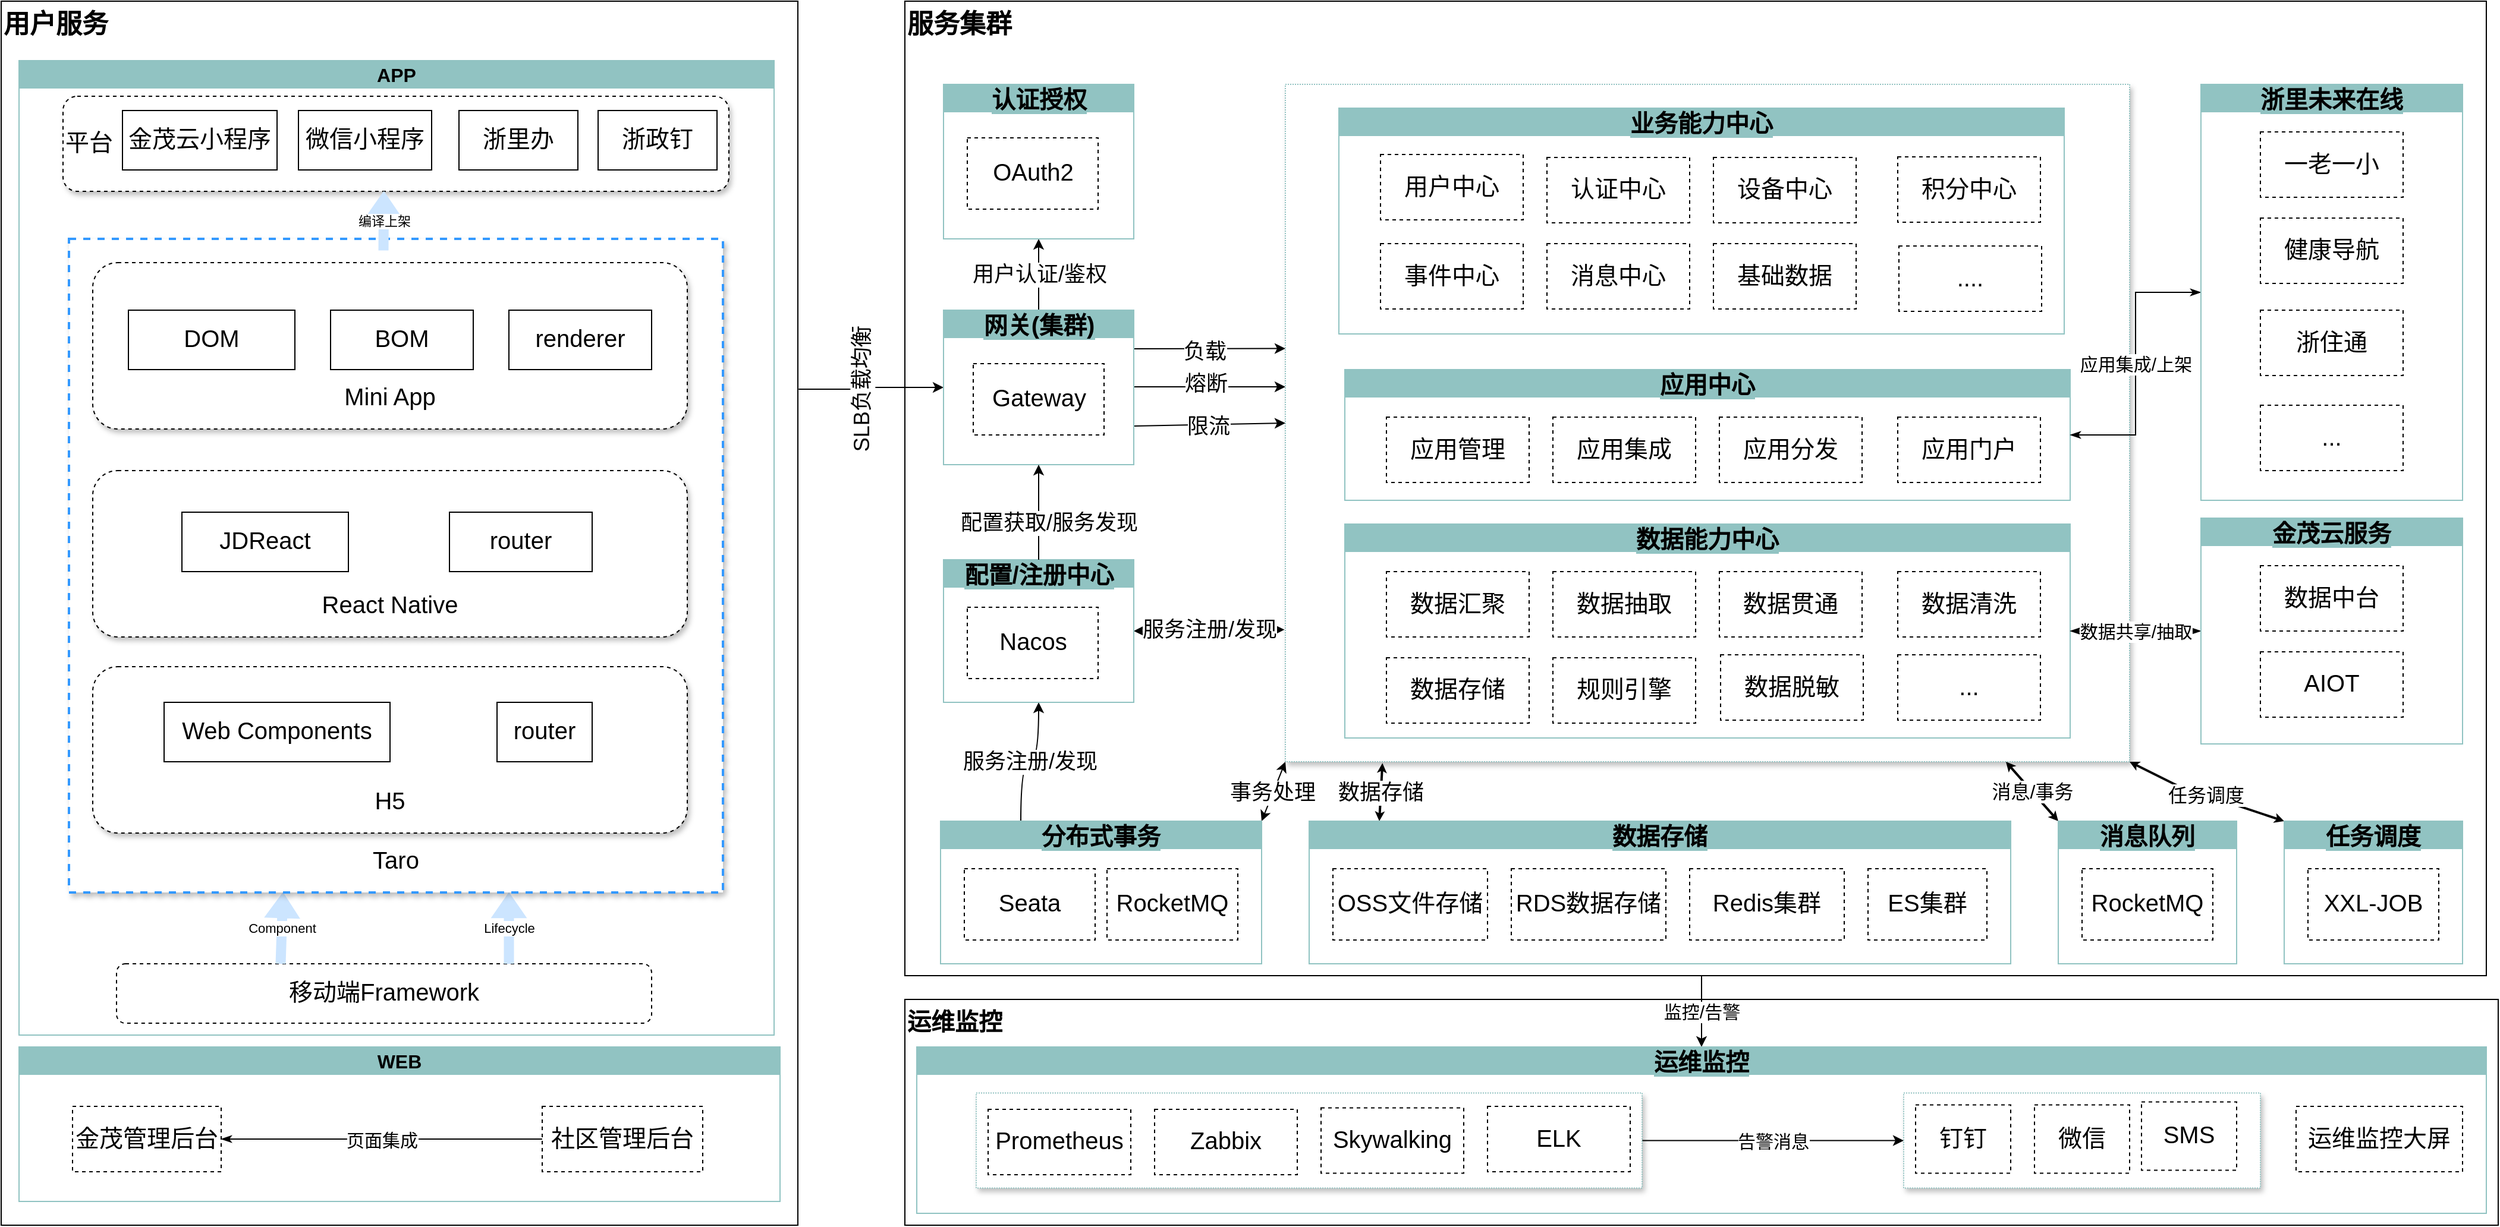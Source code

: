<mxfile version="20.8.16" type="github">
  <diagram id="mp60qOV68SFqAfoOoV6D" name="第 1 页">
    <mxGraphModel dx="1434" dy="1173" grid="1" gridSize="10" guides="1" tooltips="1" connect="1" arrows="1" fold="1" page="0" pageScale="1" pageWidth="827" pageHeight="1169" math="0" shadow="0">
      <root>
        <mxCell id="0" />
        <mxCell id="1" parent="0" />
        <mxCell id="o_QqZk30kJ9pIWFtDjuv-4" value="运维监控" style="rounded=0;whiteSpace=wrap;html=1;fontSize=20;align=left;verticalAlign=top;fontStyle=1" vertex="1" parent="1">
          <mxGeometry x="830" y="800" width="1340" height="190" as="geometry" />
        </mxCell>
        <mxCell id="4X3IUX-g1kSVnd_rLmz1-27" value="用户服务" style="rounded=0;whiteSpace=wrap;html=1;verticalAlign=top;align=left;fontSize=22;fontStyle=1" parent="1" vertex="1">
          <mxGeometry x="70" y="-40" width="670" height="1030" as="geometry" />
        </mxCell>
        <mxCell id="4X3IUX-g1kSVnd_rLmz1-28" value="服务集群" style="rounded=0;whiteSpace=wrap;html=1;fontStyle=1;align=left;verticalAlign=top;fontSize=22;" parent="1" vertex="1">
          <mxGeometry x="830" y="-40" width="1330" height="820" as="geometry" />
        </mxCell>
        <mxCell id="_vEEIP5en38CyTzr71SO-110" value="监控/告警" style="edgeStyle=none;rounded=0;orthogonalLoop=1;jettySize=auto;html=1;entryX=0.5;entryY=0;entryDx=0;entryDy=0;strokeColor=default;fontSize=15;fontColor=#000000;startArrow=none;startFill=0;" parent="1" target="_vEEIP5en38CyTzr71SO-57" edge="1">
          <mxGeometry relative="1" as="geometry">
            <mxPoint x="1500" y="780" as="sourcePoint" />
          </mxGeometry>
        </mxCell>
        <mxCell id="_vEEIP5en38CyTzr71SO-50" value="" style="rounded=0;whiteSpace=wrap;html=1;labelBackgroundColor=#FFFFFF;strokeColor=#91C3C2;strokeWidth=1;fontSize=15;fontColor=#000000;fillColor=#FFFFFF;dashed=1;dashPattern=1 1;shadow=1;" parent="1" vertex="1">
          <mxGeometry x="1150" y="30" width="710" height="570" as="geometry" />
        </mxCell>
        <mxCell id="_vEEIP5en38CyTzr71SO-14" style="edgeStyle=orthogonalEdgeStyle;rounded=0;orthogonalLoop=1;jettySize=auto;html=1;entryX=0;entryY=0.5;entryDx=0;entryDy=0;fontSize=20;fontColor=#000000;exitX=1.001;exitY=0.317;exitDx=0;exitDy=0;exitPerimeter=0;" parent="1" source="4X3IUX-g1kSVnd_rLmz1-27" target="_vEEIP5en38CyTzr71SO-8" edge="1">
          <mxGeometry relative="1" as="geometry">
            <mxPoint x="720" y="285" as="sourcePoint" />
          </mxGeometry>
        </mxCell>
        <mxCell id="_vEEIP5en38CyTzr71SO-15" value="SLB负载均衡" style="edgeLabel;html=1;align=center;verticalAlign=middle;resizable=0;points=[];fontSize=18;fontColor=#000000;horizontal=0;labelPosition=center;verticalLabelPosition=middle;" parent="_vEEIP5en38CyTzr71SO-14" vertex="1" connectable="0">
          <mxGeometry x="-0.133" relative="1" as="geometry">
            <mxPoint as="offset" />
          </mxGeometry>
        </mxCell>
        <mxCell id="_vEEIP5en38CyTzr71SO-44" value="用户认证/鉴权" style="edgeStyle=orthogonalEdgeStyle;rounded=0;orthogonalLoop=1;jettySize=auto;html=1;exitX=0.5;exitY=0;exitDx=0;exitDy=0;fontSize=18;fontColor=#000000;entryX=0.5;entryY=1;entryDx=0;entryDy=0;" parent="1" source="_vEEIP5en38CyTzr71SO-8" target="_vEEIP5en38CyTzr71SO-30" edge="1">
          <mxGeometry relative="1" as="geometry">
            <mxPoint x="917.5" y="115" as="targetPoint" />
          </mxGeometry>
        </mxCell>
        <mxCell id="_vEEIP5en38CyTzr71SO-104" style="edgeStyle=none;rounded=0;orthogonalLoop=1;jettySize=auto;html=1;exitX=1;exitY=0.25;exitDx=0;exitDy=0;strokeColor=default;fontSize=15;fontColor=#000000;startArrow=none;startFill=0;entryX=0;entryY=0.39;entryDx=0;entryDy=0;entryPerimeter=0;" parent="1" source="_vEEIP5en38CyTzr71SO-8" target="_vEEIP5en38CyTzr71SO-50" edge="1">
          <mxGeometry relative="1" as="geometry">
            <mxPoint x="1150" y="280" as="targetPoint" />
          </mxGeometry>
        </mxCell>
        <mxCell id="_vEEIP5en38CyTzr71SO-107" value="负载" style="edgeLabel;html=1;align=center;verticalAlign=middle;resizable=0;points=[];fontSize=18;fontColor=#000000;" parent="_vEEIP5en38CyTzr71SO-104" vertex="1" connectable="0">
          <mxGeometry x="-0.067" y="-2" relative="1" as="geometry">
            <mxPoint as="offset" />
          </mxGeometry>
        </mxCell>
        <mxCell id="_vEEIP5en38CyTzr71SO-105" style="edgeStyle=none;rounded=0;orthogonalLoop=1;jettySize=auto;html=1;exitX=1;exitY=0.5;exitDx=0;exitDy=0;strokeColor=default;fontSize=15;fontColor=#000000;startArrow=none;startFill=0;" parent="1" edge="1">
          <mxGeometry relative="1" as="geometry">
            <mxPoint x="1022.5" y="284.5" as="sourcePoint" />
            <mxPoint x="1150" y="284.5" as="targetPoint" />
          </mxGeometry>
        </mxCell>
        <mxCell id="_vEEIP5en38CyTzr71SO-108" value="熔断" style="edgeLabel;html=1;align=center;verticalAlign=middle;resizable=0;points=[];fontSize=18;fontColor=#000000;" parent="_vEEIP5en38CyTzr71SO-105" vertex="1" connectable="0">
          <mxGeometry x="-0.05" y="3" relative="1" as="geometry">
            <mxPoint as="offset" />
          </mxGeometry>
        </mxCell>
        <mxCell id="_vEEIP5en38CyTzr71SO-106" style="edgeStyle=none;rounded=0;orthogonalLoop=1;jettySize=auto;html=1;strokeColor=default;fontSize=15;fontColor=#000000;startArrow=none;startFill=0;exitX=1;exitY=0.75;exitDx=0;exitDy=0;entryX=0;entryY=0.5;entryDx=0;entryDy=0;" parent="1" source="_vEEIP5en38CyTzr71SO-8" target="_vEEIP5en38CyTzr71SO-50" edge="1">
          <mxGeometry relative="1" as="geometry">
            <mxPoint x="1150" y="350" as="targetPoint" />
            <mxPoint x="1030" y="359" as="sourcePoint" />
          </mxGeometry>
        </mxCell>
        <mxCell id="_vEEIP5en38CyTzr71SO-109" value="限流" style="edgeLabel;html=1;align=center;verticalAlign=middle;resizable=0;points=[];fontSize=18;fontColor=#000000;" parent="_vEEIP5en38CyTzr71SO-106" vertex="1" connectable="0">
          <mxGeometry x="-0.018" y="-1" relative="1" as="geometry">
            <mxPoint as="offset" />
          </mxGeometry>
        </mxCell>
        <mxCell id="_vEEIP5en38CyTzr71SO-8" value="&lt;font color=&quot;#000000&quot;&gt;网关(集群)&lt;/font&gt;" style="swimlane;whiteSpace=wrap;html=1;rounded=0;labelBackgroundColor=#91C3C2;strokeColor=#91C3C2;strokeWidth=1;fontSize=20;fontColor=#FFFFFF;fillColor=#91C3C2;" parent="1" vertex="1">
          <mxGeometry x="862.5" y="220" width="160" height="130" as="geometry" />
        </mxCell>
        <mxCell id="_vEEIP5en38CyTzr71SO-9" value="&lt;p style=&quot;line-height: 170%;&quot;&gt;&lt;span style=&quot;font-size: 20px;&quot;&gt;Gateway&lt;/span&gt;&lt;/p&gt;" style="rounded=0;whiteSpace=wrap;html=1;labelBackgroundColor=#FFFFFF;dashed=1;strokeWidth=1;perimeterSpacing=0;" parent="_vEEIP5en38CyTzr71SO-8" vertex="1">
          <mxGeometry x="25" y="45" width="110" height="60" as="geometry" />
        </mxCell>
        <mxCell id="_vEEIP5en38CyTzr71SO-10" value="业务能力中心" style="swimlane;whiteSpace=wrap;html=1;rounded=0;labelBackgroundColor=#91C3C2;strokeColor=#91C3C2;strokeWidth=1;fontSize=20;fontColor=#000000;fillColor=#91C3C2;startSize=23;" parent="1" vertex="1">
          <mxGeometry x="1195" y="50" width="610" height="190" as="geometry" />
        </mxCell>
        <mxCell id="_vEEIP5en38CyTzr71SO-32" value="&lt;p style=&quot;line-height: 170%;&quot;&gt;&lt;span style=&quot;font-size: 20px;&quot;&gt;用户中心&lt;/span&gt;&lt;/p&gt;" style="rounded=0;whiteSpace=wrap;html=1;labelBackgroundColor=#FFFFFF;dashed=1;strokeWidth=1;perimeterSpacing=0;" parent="_vEEIP5en38CyTzr71SO-10" vertex="1">
          <mxGeometry x="35" y="39" width="120" height="55" as="geometry" />
        </mxCell>
        <mxCell id="_vEEIP5en38CyTzr71SO-33" value="&lt;p style=&quot;line-height: 170%;&quot;&gt;&lt;span style=&quot;font-size: 20px;&quot;&gt;认证中心&lt;/span&gt;&lt;/p&gt;" style="rounded=0;whiteSpace=wrap;html=1;labelBackgroundColor=#FFFFFF;dashed=1;strokeWidth=1;perimeterSpacing=0;" parent="_vEEIP5en38CyTzr71SO-10" vertex="1">
          <mxGeometry x="175" y="41.5" width="120" height="55" as="geometry" />
        </mxCell>
        <mxCell id="_vEEIP5en38CyTzr71SO-34" value="&lt;p style=&quot;line-height: 170%;&quot;&gt;&lt;span style=&quot;font-size: 20px;&quot;&gt;事件中心&lt;/span&gt;&lt;/p&gt;" style="rounded=0;whiteSpace=wrap;html=1;labelBackgroundColor=#FFFFFF;dashed=1;strokeWidth=1;perimeterSpacing=0;" parent="_vEEIP5en38CyTzr71SO-10" vertex="1">
          <mxGeometry x="35" y="114" width="120" height="55" as="geometry" />
        </mxCell>
        <mxCell id="_vEEIP5en38CyTzr71SO-35" value="&lt;p style=&quot;line-height: 170%;&quot;&gt;&lt;span style=&quot;font-size: 20px;&quot;&gt;消息中心&lt;/span&gt;&lt;/p&gt;" style="rounded=0;whiteSpace=wrap;html=1;labelBackgroundColor=#FFFFFF;dashed=1;strokeWidth=1;perimeterSpacing=0;" parent="_vEEIP5en38CyTzr71SO-10" vertex="1">
          <mxGeometry x="175" y="114" width="120" height="55" as="geometry" />
        </mxCell>
        <mxCell id="_vEEIP5en38CyTzr71SO-48" value="&lt;p style=&quot;line-height: 170%;&quot;&gt;&lt;span style=&quot;font-size: 20px;&quot;&gt;设备中心&lt;/span&gt;&lt;/p&gt;" style="rounded=0;whiteSpace=wrap;html=1;labelBackgroundColor=#FFFFFF;dashed=1;strokeWidth=1;perimeterSpacing=0;" parent="_vEEIP5en38CyTzr71SO-10" vertex="1">
          <mxGeometry x="315" y="41.5" width="120" height="55" as="geometry" />
        </mxCell>
        <mxCell id="_vEEIP5en38CyTzr71SO-49" value="&lt;p style=&quot;line-height: 170%;&quot;&gt;&lt;span style=&quot;font-size: 20px;&quot;&gt;基础数据&lt;/span&gt;&lt;/p&gt;" style="rounded=0;whiteSpace=wrap;html=1;labelBackgroundColor=#FFFFFF;dashed=1;strokeWidth=1;perimeterSpacing=0;" parent="_vEEIP5en38CyTzr71SO-10" vertex="1">
          <mxGeometry x="315" y="114" width="120" height="55" as="geometry" />
        </mxCell>
        <mxCell id="_vEEIP5en38CyTzr71SO-138" value="数据存储" style="edgeStyle=none;rounded=0;orthogonalLoop=1;jettySize=auto;html=1;strokeColor=default;strokeWidth=2;fontSize=18;fontColor=#000000;startArrow=classic;startFill=1;startSize=2;endSize=2;exitX=0.1;exitY=0;exitDx=0;exitDy=0;exitPerimeter=0;entryX=0.115;entryY=1.002;entryDx=0;entryDy=0;entryPerimeter=0;" parent="1" source="_vEEIP5en38CyTzr71SO-11" edge="1" target="_vEEIP5en38CyTzr71SO-50">
          <mxGeometry relative="1" as="geometry">
            <mxPoint x="1230" y="610" as="targetPoint" />
            <mxPoint x="1310" y="630" as="sourcePoint" />
          </mxGeometry>
        </mxCell>
        <mxCell id="_vEEIP5en38CyTzr71SO-11" value="数据存储" style="swimlane;whiteSpace=wrap;html=1;rounded=0;labelBackgroundColor=#91C3C2;strokeColor=#91C3C2;strokeWidth=1;fontSize=20;fontColor=#000000;fillColor=#91C3C2;" parent="1" vertex="1">
          <mxGeometry x="1170" y="650" width="590" height="120" as="geometry" />
        </mxCell>
        <mxCell id="_vEEIP5en38CyTzr71SO-17" value="&lt;p style=&quot;line-height: 170%;&quot;&gt;&lt;span style=&quot;font-size: 20px;&quot;&gt;OSS文件存储&lt;/span&gt;&lt;/p&gt;" style="rounded=0;whiteSpace=wrap;html=1;labelBackgroundColor=#FFFFFF;dashed=1;strokeWidth=1;perimeterSpacing=0;spacing=2;" parent="_vEEIP5en38CyTzr71SO-11" vertex="1">
          <mxGeometry x="20" y="40" width="130" height="60" as="geometry" />
        </mxCell>
        <mxCell id="_vEEIP5en38CyTzr71SO-18" value="&lt;p style=&quot;line-height: 170%;&quot;&gt;&lt;span style=&quot;font-size: 20px;&quot;&gt;RDS数据存储&lt;/span&gt;&lt;/p&gt;" style="rounded=0;whiteSpace=wrap;html=1;labelBackgroundColor=#FFFFFF;dashed=1;strokeWidth=1;perimeterSpacing=0;spacing=2;" parent="_vEEIP5en38CyTzr71SO-11" vertex="1">
          <mxGeometry x="170" y="40" width="130" height="60" as="geometry" />
        </mxCell>
        <mxCell id="_vEEIP5en38CyTzr71SO-19" value="&lt;p style=&quot;line-height: 170%;&quot;&gt;&lt;span style=&quot;font-size: 20px;&quot;&gt;Redis集群&lt;/span&gt;&lt;/p&gt;" style="rounded=0;whiteSpace=wrap;html=1;labelBackgroundColor=#FFFFFF;dashed=1;strokeWidth=1;perimeterSpacing=0;spacing=2;" parent="_vEEIP5en38CyTzr71SO-11" vertex="1">
          <mxGeometry x="320" y="40" width="130" height="60" as="geometry" />
        </mxCell>
        <mxCell id="_vEEIP5en38CyTzr71SO-20" value="&lt;p style=&quot;line-height: 170%;&quot;&gt;&lt;span style=&quot;font-size: 20px;&quot;&gt;ES集群&lt;/span&gt;&lt;/p&gt;" style="rounded=0;whiteSpace=wrap;html=1;labelBackgroundColor=#FFFFFF;dashed=1;strokeWidth=1;perimeterSpacing=0;spacing=2;" parent="_vEEIP5en38CyTzr71SO-11" vertex="1">
          <mxGeometry x="470" y="40" width="100" height="60" as="geometry" />
        </mxCell>
        <mxCell id="_vEEIP5en38CyTzr71SO-139" value="消息/事务" style="edgeStyle=none;rounded=0;orthogonalLoop=1;jettySize=auto;html=1;exitX=0;exitY=0;exitDx=0;exitDy=0;strokeColor=default;strokeWidth=2;fontSize=16;fontColor=#000000;startArrow=classic;startFill=1;startSize=2;endSize=2;" parent="1" source="_vEEIP5en38CyTzr71SO-12" target="_vEEIP5en38CyTzr71SO-50" edge="1">
          <mxGeometry relative="1" as="geometry">
            <mxPoint x="1615" y="160" as="targetPoint" />
          </mxGeometry>
        </mxCell>
        <mxCell id="_vEEIP5en38CyTzr71SO-12" value="消息队列" style="swimlane;whiteSpace=wrap;html=1;rounded=0;labelBackgroundColor=#91C3C2;strokeColor=#91C3C2;strokeWidth=1;fontSize=20;fontColor=#000000;fillColor=#91C3C2;" parent="1" vertex="1">
          <mxGeometry x="1800" y="650" width="150" height="120" as="geometry" />
        </mxCell>
        <mxCell id="_vEEIP5en38CyTzr71SO-16" value="&lt;p style=&quot;line-height: 170%;&quot;&gt;&lt;span style=&quot;font-size: 20px;&quot;&gt;RocketMQ&lt;/span&gt;&lt;/p&gt;" style="rounded=0;whiteSpace=wrap;html=1;labelBackgroundColor=#FFFFFF;dashed=1;strokeWidth=1;perimeterSpacing=0;spacing=2;" parent="_vEEIP5en38CyTzr71SO-12" vertex="1">
          <mxGeometry x="20" y="40" width="110" height="60" as="geometry" />
        </mxCell>
        <mxCell id="_vEEIP5en38CyTzr71SO-140" value="任务调度" style="edgeStyle=none;rounded=0;orthogonalLoop=1;jettySize=auto;html=1;exitX=0;exitY=0;exitDx=0;exitDy=0;strokeColor=default;strokeWidth=2;fontSize=16;fontColor=#000000;startArrow=classic;startFill=1;startSize=2;endSize=2;entryX=1;entryY=1;entryDx=0;entryDy=0;" parent="1" source="_vEEIP5en38CyTzr71SO-21" target="_vEEIP5en38CyTzr71SO-50" edge="1">
          <mxGeometry relative="1" as="geometry">
            <mxPoint x="1830" y="620" as="targetPoint" />
            <Array as="points">
              <mxPoint x="1900" y="620" />
            </Array>
          </mxGeometry>
        </mxCell>
        <mxCell id="_vEEIP5en38CyTzr71SO-21" value="任务调度" style="swimlane;whiteSpace=wrap;html=1;rounded=0;labelBackgroundColor=#91C3C2;strokeColor=#91C3C2;strokeWidth=1;fontSize=20;fontColor=#000000;fillColor=#91C3C2;" parent="1" vertex="1">
          <mxGeometry x="1990" y="650" width="150" height="120" as="geometry" />
        </mxCell>
        <mxCell id="_vEEIP5en38CyTzr71SO-22" value="&lt;p style=&quot;line-height: 170%;&quot;&gt;&lt;span style=&quot;font-size: 20px;&quot;&gt;XXL-JOB&lt;/span&gt;&lt;/p&gt;" style="rounded=0;whiteSpace=wrap;html=1;labelBackgroundColor=#FFFFFF;dashed=1;strokeWidth=1;perimeterSpacing=0;spacing=2;" parent="_vEEIP5en38CyTzr71SO-21" vertex="1">
          <mxGeometry x="20" y="40" width="110" height="60" as="geometry" />
        </mxCell>
        <mxCell id="_vEEIP5en38CyTzr71SO-54" value="服务注册/发现" style="edgeStyle=orthogonalEdgeStyle;curved=1;rounded=0;orthogonalLoop=1;jettySize=auto;html=1;exitX=0.25;exitY=0;exitDx=0;exitDy=0;entryX=0.5;entryY=1;entryDx=0;entryDy=0;strokeColor=default;fontSize=18;fontColor=#000000;startArrow=none;startFill=0;" parent="1" source="_vEEIP5en38CyTzr71SO-23" target="_vEEIP5en38CyTzr71SO-26" edge="1">
          <mxGeometry relative="1" as="geometry" />
        </mxCell>
        <mxCell id="_vEEIP5en38CyTzr71SO-83" style="edgeStyle=none;rounded=0;orthogonalLoop=1;jettySize=auto;html=1;exitX=1;exitY=0;exitDx=0;exitDy=0;strokeColor=default;fontSize=15;fontColor=#000000;startArrow=classic;startFill=1;entryX=0;entryY=1;entryDx=0;entryDy=0;" parent="1" source="_vEEIP5en38CyTzr71SO-23" target="_vEEIP5en38CyTzr71SO-50" edge="1">
          <mxGeometry relative="1" as="geometry" />
        </mxCell>
        <mxCell id="_vEEIP5en38CyTzr71SO-84" value="事务处理" style="edgeLabel;html=1;align=center;verticalAlign=middle;resizable=0;points=[];fontSize=18;fontColor=#000000;" parent="_vEEIP5en38CyTzr71SO-83" vertex="1" connectable="0">
          <mxGeometry x="-0.051" y="1" relative="1" as="geometry">
            <mxPoint as="offset" />
          </mxGeometry>
        </mxCell>
        <mxCell id="_vEEIP5en38CyTzr71SO-23" value="分布式事务" style="swimlane;whiteSpace=wrap;html=1;rounded=0;labelBackgroundColor=#91C3C2;strokeColor=#91C3C2;strokeWidth=1;fontSize=20;fontColor=#000000;fillColor=#91C3C2;" parent="1" vertex="1">
          <mxGeometry x="860" y="650" width="270" height="120" as="geometry" />
        </mxCell>
        <mxCell id="_vEEIP5en38CyTzr71SO-24" value="&lt;p style=&quot;line-height: 170%;&quot;&gt;&lt;span style=&quot;font-size: 20px;&quot;&gt;Seata&lt;/span&gt;&lt;/p&gt;" style="rounded=0;whiteSpace=wrap;html=1;labelBackgroundColor=#FFFFFF;dashed=1;strokeWidth=1;perimeterSpacing=0;" parent="_vEEIP5en38CyTzr71SO-23" vertex="1">
          <mxGeometry x="20" y="40" width="110" height="60" as="geometry" />
        </mxCell>
        <mxCell id="_vEEIP5en38CyTzr71SO-25" value="&lt;p style=&quot;line-height: 170%;&quot;&gt;&lt;span style=&quot;font-size: 20px;&quot;&gt;RocketMQ&lt;/span&gt;&lt;/p&gt;" style="rounded=0;whiteSpace=wrap;html=1;labelBackgroundColor=#FFFFFF;dashed=1;strokeWidth=1;perimeterSpacing=0;" parent="_vEEIP5en38CyTzr71SO-23" vertex="1">
          <mxGeometry x="140" y="40" width="110" height="60" as="geometry" />
        </mxCell>
        <mxCell id="_vEEIP5en38CyTzr71SO-55" value="服务注册/发现" style="rounded=0;orthogonalLoop=1;jettySize=auto;html=1;exitX=1;exitY=0.5;exitDx=0;exitDy=0;entryX=-0.001;entryY=0.805;entryDx=0;entryDy=0;strokeColor=default;fontSize=18;fontColor=#000000;startArrow=classic;startFill=1;entryPerimeter=0;" parent="1" source="_vEEIP5en38CyTzr71SO-26" target="_vEEIP5en38CyTzr71SO-50" edge="1">
          <mxGeometry relative="1" as="geometry" />
        </mxCell>
        <mxCell id="_vEEIP5en38CyTzr71SO-26" value="配置/注册中心" style="swimlane;whiteSpace=wrap;html=1;rounded=0;labelBackgroundColor=#91C3C2;strokeColor=#91C3C2;strokeWidth=1;fontSize=20;fontColor=#000000;fillColor=#91C3C2;" parent="1" vertex="1">
          <mxGeometry x="862.5" y="430" width="160" height="120" as="geometry" />
        </mxCell>
        <mxCell id="_vEEIP5en38CyTzr71SO-27" value="&lt;p style=&quot;line-height: 170%;&quot;&gt;&lt;span style=&quot;font-size: 20px;&quot;&gt;Nacos&lt;/span&gt;&lt;/p&gt;" style="rounded=0;whiteSpace=wrap;html=1;labelBackgroundColor=#FFFFFF;dashed=1;strokeWidth=1;perimeterSpacing=0;" parent="_vEEIP5en38CyTzr71SO-26" vertex="1">
          <mxGeometry x="20" y="40" width="110" height="60" as="geometry" />
        </mxCell>
        <mxCell id="_vEEIP5en38CyTzr71SO-30" value="认证授权" style="swimlane;whiteSpace=wrap;html=1;rounded=0;labelBackgroundColor=#91C3C2;strokeColor=#91C3C2;strokeWidth=1;fontSize=20;fontColor=#000000;fillColor=#91C3C2;startSize=23;" parent="1" vertex="1">
          <mxGeometry x="862.5" y="30" width="160" height="130" as="geometry" />
        </mxCell>
        <mxCell id="_vEEIP5en38CyTzr71SO-42" value="&lt;p style=&quot;line-height: 170%;&quot;&gt;&lt;span style=&quot;font-size: 20px;&quot;&gt;OAuth2&lt;/span&gt;&lt;/p&gt;" style="rounded=0;whiteSpace=wrap;html=1;labelBackgroundColor=#FFFFFF;dashed=1;strokeWidth=1;perimeterSpacing=0;" parent="_vEEIP5en38CyTzr71SO-30" vertex="1">
          <mxGeometry x="20" y="45" width="110" height="60" as="geometry" />
        </mxCell>
        <mxCell id="_vEEIP5en38CyTzr71SO-52" value="" style="endArrow=classic;html=1;rounded=0;fontSize=15;fontColor=#000000;exitX=0.5;exitY=0;exitDx=0;exitDy=0;entryX=0.5;entryY=1;entryDx=0;entryDy=0;strokeColor=default;startArrow=none;startFill=0;" parent="1" source="_vEEIP5en38CyTzr71SO-26" target="_vEEIP5en38CyTzr71SO-8" edge="1">
          <mxGeometry width="50" height="50" relative="1" as="geometry">
            <mxPoint x="1122.5" y="125" as="sourcePoint" />
            <mxPoint x="1172.5" y="75" as="targetPoint" />
          </mxGeometry>
        </mxCell>
        <mxCell id="_vEEIP5en38CyTzr71SO-53" value="配置获取/服务发现" style="edgeLabel;html=1;align=center;verticalAlign=middle;resizable=0;points=[];fontSize=18;fontColor=#000000;" parent="_vEEIP5en38CyTzr71SO-52" vertex="1" connectable="0">
          <mxGeometry x="-0.227" y="-8" relative="1" as="geometry">
            <mxPoint as="offset" />
          </mxGeometry>
        </mxCell>
        <mxCell id="_vEEIP5en38CyTzr71SO-57" value="运维监控" style="swimlane;whiteSpace=wrap;html=1;rounded=0;labelBackgroundColor=#91C3C2;strokeColor=#91C3C2;strokeWidth=1;fontSize=20;fontColor=#000000;fillColor=#91C3C2;" parent="1" vertex="1">
          <mxGeometry x="840" y="840" width="1320" height="140" as="geometry" />
        </mxCell>
        <mxCell id="_vEEIP5en38CyTzr71SO-102" value="告警消息" style="edgeStyle=none;rounded=0;orthogonalLoop=1;jettySize=auto;html=1;exitX=1;exitY=0.5;exitDx=0;exitDy=0;entryX=0;entryY=0.5;entryDx=0;entryDy=0;strokeColor=default;fontSize=15;fontColor=#000000;startArrow=none;startFill=0;" parent="_vEEIP5en38CyTzr71SO-57" source="_vEEIP5en38CyTzr71SO-95" target="_vEEIP5en38CyTzr71SO-100" edge="1">
          <mxGeometry relative="1" as="geometry" />
        </mxCell>
        <mxCell id="_vEEIP5en38CyTzr71SO-95" value="" style="rounded=0;whiteSpace=wrap;html=1;dashed=1;dashPattern=1 1;labelBackgroundColor=#FFFFFF;strokeColor=#91C3C2;strokeWidth=1;fontSize=15;fontColor=#000000;fillColor=#FFFFFF;shadow=1;" parent="_vEEIP5en38CyTzr71SO-57" vertex="1">
          <mxGeometry x="50" y="38.75" width="560" height="80" as="geometry" />
        </mxCell>
        <mxCell id="_vEEIP5en38CyTzr71SO-91" value="&lt;p style=&quot;line-height: 170%;&quot;&gt;&lt;span style=&quot;font-size: 20px;&quot;&gt;Prometheus&lt;/span&gt;&lt;br&gt;&lt;/p&gt;" style="rounded=0;whiteSpace=wrap;html=1;labelBackgroundColor=#FFFFFF;dashed=1;strokeWidth=1;perimeterSpacing=0;" parent="_vEEIP5en38CyTzr71SO-57" vertex="1">
          <mxGeometry x="60" y="52.5" width="120" height="55" as="geometry" />
        </mxCell>
        <mxCell id="_vEEIP5en38CyTzr71SO-92" value="&lt;p style=&quot;line-height: 170%;&quot;&gt;&lt;span style=&quot;font-size: 20px;&quot;&gt;Zabbix&lt;/span&gt;&lt;br&gt;&lt;/p&gt;" style="rounded=0;whiteSpace=wrap;html=1;labelBackgroundColor=#FFFFFF;dashed=1;strokeWidth=1;perimeterSpacing=0;" parent="_vEEIP5en38CyTzr71SO-57" vertex="1">
          <mxGeometry x="200" y="52.5" width="120" height="55" as="geometry" />
        </mxCell>
        <mxCell id="_vEEIP5en38CyTzr71SO-93" value="&lt;p style=&quot;line-height: 170%;&quot;&gt;&lt;span style=&quot;font-size: 20px;&quot;&gt;Skywalking&lt;/span&gt;&lt;br&gt;&lt;/p&gt;" style="rounded=0;whiteSpace=wrap;html=1;labelBackgroundColor=#FFFFFF;dashed=1;strokeWidth=1;perimeterSpacing=0;" parent="_vEEIP5en38CyTzr71SO-57" vertex="1">
          <mxGeometry x="340" y="51.25" width="120" height="55" as="geometry" />
        </mxCell>
        <mxCell id="_vEEIP5en38CyTzr71SO-94" value="&lt;p style=&quot;line-height: 170%;&quot;&gt;&lt;span style=&quot;font-size: 20px;&quot;&gt;ELK&lt;/span&gt;&lt;br&gt;&lt;/p&gt;" style="rounded=0;whiteSpace=wrap;html=1;labelBackgroundColor=#FFFFFF;dashed=1;strokeWidth=1;perimeterSpacing=0;" parent="_vEEIP5en38CyTzr71SO-57" vertex="1">
          <mxGeometry x="480" y="50" width="120" height="55" as="geometry" />
        </mxCell>
        <mxCell id="_vEEIP5en38CyTzr71SO-101" value="" style="group;shadow=1;" parent="_vEEIP5en38CyTzr71SO-57" vertex="1" connectable="0">
          <mxGeometry x="830" y="38.75" width="300" height="80" as="geometry" />
        </mxCell>
        <mxCell id="_vEEIP5en38CyTzr71SO-100" value="" style="rounded=0;whiteSpace=wrap;html=1;dashed=1;dashPattern=1 1;labelBackgroundColor=#FFFFFF;strokeColor=#91C3C2;strokeWidth=1;fontSize=15;fontColor=#000000;fillColor=#FFFFFF;shadow=1;" parent="_vEEIP5en38CyTzr71SO-101" vertex="1">
          <mxGeometry width="300" height="80" as="geometry" />
        </mxCell>
        <mxCell id="_vEEIP5en38CyTzr71SO-96" value="&lt;p style=&quot;line-height: 170%;&quot;&gt;&lt;span style=&quot;font-size: 20px;&quot;&gt;钉钉&lt;/span&gt;&lt;/p&gt;" style="rounded=0;whiteSpace=wrap;html=1;labelBackgroundColor=#FFFFFF;dashed=1;strokeWidth=1;perimeterSpacing=0;" parent="_vEEIP5en38CyTzr71SO-101" vertex="1">
          <mxGeometry x="10" y="10" width="80" height="57.5" as="geometry" />
        </mxCell>
        <mxCell id="_vEEIP5en38CyTzr71SO-97" value="&lt;p style=&quot;line-height: 170%;&quot;&gt;&lt;span style=&quot;font-size: 20px;&quot;&gt;微信&lt;/span&gt;&lt;/p&gt;" style="rounded=0;whiteSpace=wrap;html=1;labelBackgroundColor=#FFFFFF;dashed=1;strokeWidth=1;perimeterSpacing=0;" parent="_vEEIP5en38CyTzr71SO-101" vertex="1">
          <mxGeometry x="110" y="10" width="80" height="57.5" as="geometry" />
        </mxCell>
        <mxCell id="_vEEIP5en38CyTzr71SO-99" value="&lt;p style=&quot;line-height: 170%;&quot;&gt;&lt;span style=&quot;font-size: 20px;&quot;&gt;SMS&lt;/span&gt;&lt;/p&gt;" style="rounded=0;whiteSpace=wrap;html=1;labelBackgroundColor=#FFFFFF;dashed=1;strokeWidth=1;perimeterSpacing=0;" parent="_vEEIP5en38CyTzr71SO-101" vertex="1">
          <mxGeometry x="200" y="7.5" width="80" height="57.5" as="geometry" />
        </mxCell>
        <mxCell id="o_QqZk30kJ9pIWFtDjuv-2" value="&lt;p style=&quot;line-height: 170%;&quot;&gt;&lt;font style=&quot;font-size: 20px;&quot;&gt;运维监控大屏&lt;/font&gt;&lt;/p&gt;" style="rounded=0;whiteSpace=wrap;html=1;labelBackgroundColor=#FFFFFF;dashed=1;strokeWidth=1;perimeterSpacing=0;" vertex="1" parent="_vEEIP5en38CyTzr71SO-57">
          <mxGeometry x="1160" y="50" width="140" height="55" as="geometry" />
        </mxCell>
        <mxCell id="_vEEIP5en38CyTzr71SO-72" value="数据能力中心" style="swimlane;whiteSpace=wrap;html=1;rounded=0;labelBackgroundColor=#91C3C2;strokeColor=#91C3C2;strokeWidth=1;fontSize=20;fontColor=#000000;fillColor=#91C3C2;" parent="1" vertex="1">
          <mxGeometry x="1200" y="400" width="610" height="180" as="geometry" />
        </mxCell>
        <mxCell id="_vEEIP5en38CyTzr71SO-36" value="&lt;p style=&quot;line-height: 170%;&quot;&gt;&lt;span style=&quot;font-size: 20px;&quot;&gt;数据汇聚&lt;/span&gt;&lt;/p&gt;" style="rounded=0;whiteSpace=wrap;html=1;labelBackgroundColor=#FFFFFF;dashed=1;strokeWidth=1;perimeterSpacing=0;" parent="_vEEIP5en38CyTzr71SO-72" vertex="1">
          <mxGeometry x="35" y="40" width="120" height="55" as="geometry" />
        </mxCell>
        <mxCell id="_vEEIP5en38CyTzr71SO-37" value="&lt;p style=&quot;line-height: 170%;&quot;&gt;&lt;span style=&quot;font-size: 20px;&quot;&gt;数据抽取&lt;/span&gt;&lt;/p&gt;" style="rounded=0;whiteSpace=wrap;html=1;labelBackgroundColor=#FFFFFF;dashed=1;strokeWidth=1;perimeterSpacing=0;" parent="_vEEIP5en38CyTzr71SO-72" vertex="1">
          <mxGeometry x="175" y="40" width="120" height="55" as="geometry" />
        </mxCell>
        <mxCell id="_vEEIP5en38CyTzr71SO-40" value="&lt;p style=&quot;line-height: 170%;&quot;&gt;&lt;span style=&quot;font-size: 20px;&quot;&gt;数据贯通&lt;/span&gt;&lt;/p&gt;" style="rounded=0;whiteSpace=wrap;html=1;labelBackgroundColor=#FFFFFF;dashed=1;strokeWidth=1;perimeterSpacing=0;" parent="_vEEIP5en38CyTzr71SO-72" vertex="1">
          <mxGeometry x="315" y="40" width="120" height="55" as="geometry" />
        </mxCell>
        <mxCell id="_vEEIP5en38CyTzr71SO-41" value="&lt;p style=&quot;line-height: 170%;&quot;&gt;&lt;span style=&quot;font-size: 20px;&quot;&gt;规则引擎&lt;/span&gt;&lt;/p&gt;" style="rounded=0;whiteSpace=wrap;html=1;labelBackgroundColor=#FFFFFF;dashed=1;strokeWidth=1;perimeterSpacing=0;" parent="_vEEIP5en38CyTzr71SO-72" vertex="1">
          <mxGeometry x="175" y="112.5" width="120" height="55" as="geometry" />
        </mxCell>
        <mxCell id="_vEEIP5en38CyTzr71SO-39" value="&lt;p style=&quot;line-height: 170%;&quot;&gt;&lt;span style=&quot;font-size: 20px;&quot;&gt;数据存储&lt;/span&gt;&lt;/p&gt;" style="rounded=0;whiteSpace=wrap;html=1;labelBackgroundColor=#FFFFFF;dashed=1;strokeWidth=1;perimeterSpacing=0;" parent="_vEEIP5en38CyTzr71SO-72" vertex="1">
          <mxGeometry x="35" y="112.5" width="120" height="55" as="geometry" />
        </mxCell>
        <mxCell id="_vEEIP5en38CyTzr71SO-38" value="&lt;p style=&quot;line-height: 170%;&quot;&gt;&lt;span style=&quot;font-size: 20px;&quot;&gt;数据清洗&lt;/span&gt;&lt;/p&gt;" style="rounded=0;whiteSpace=wrap;html=1;labelBackgroundColor=#FFFFFF;dashed=1;strokeWidth=1;perimeterSpacing=0;" parent="_vEEIP5en38CyTzr71SO-72" vertex="1">
          <mxGeometry x="465" y="40" width="120" height="55" as="geometry" />
        </mxCell>
        <mxCell id="_vEEIP5en38CyTzr71SO-113" value="应用中心" style="swimlane;whiteSpace=wrap;html=1;rounded=0;labelBackgroundColor=#91C3C2;strokeColor=#91C3C2;strokeWidth=1;fontSize=20;fontColor=#000000;fillColor=#91C3C2;" parent="1" vertex="1">
          <mxGeometry x="1200" y="270" width="610" height="110" as="geometry" />
        </mxCell>
        <mxCell id="_vEEIP5en38CyTzr71SO-45" value="&lt;p style=&quot;line-height: 170%;&quot;&gt;&lt;span style=&quot;font-size: 20px;&quot;&gt;应用管理&lt;/span&gt;&lt;/p&gt;" style="rounded=0;whiteSpace=wrap;html=1;labelBackgroundColor=#FFFFFF;dashed=1;strokeWidth=1;perimeterSpacing=0;" parent="1" vertex="1">
          <mxGeometry x="1235" y="310" width="120" height="55" as="geometry" />
        </mxCell>
        <mxCell id="_vEEIP5en38CyTzr71SO-46" value="&lt;p style=&quot;line-height: 170%;&quot;&gt;&lt;span style=&quot;font-size: 20px;&quot;&gt;应用集成&lt;/span&gt;&lt;/p&gt;" style="rounded=0;whiteSpace=wrap;html=1;labelBackgroundColor=#FFFFFF;dashed=1;strokeWidth=1;perimeterSpacing=0;" parent="1" vertex="1">
          <mxGeometry x="1375" y="310" width="120" height="55" as="geometry" />
        </mxCell>
        <mxCell id="_vEEIP5en38CyTzr71SO-47" value="&lt;p style=&quot;line-height: 170%;&quot;&gt;&lt;span style=&quot;font-size: 20px;&quot;&gt;应用分发&lt;/span&gt;&lt;/p&gt;" style="rounded=0;whiteSpace=wrap;html=1;labelBackgroundColor=#FFFFFF;dashed=1;strokeWidth=1;perimeterSpacing=0;" parent="1" vertex="1">
          <mxGeometry x="1515" y="310" width="120" height="55" as="geometry" />
        </mxCell>
        <mxCell id="_vEEIP5en38CyTzr71SO-118" value="&lt;p style=&quot;line-height: 170%;&quot;&gt;&lt;span style=&quot;font-size: 20px;&quot;&gt;应用门户&lt;/span&gt;&lt;/p&gt;" style="rounded=0;whiteSpace=wrap;html=1;labelBackgroundColor=#FFFFFF;dashed=1;strokeWidth=1;perimeterSpacing=0;" parent="1" vertex="1">
          <mxGeometry x="1665" y="310" width="120" height="55" as="geometry" />
        </mxCell>
        <mxCell id="_vEEIP5en38CyTzr71SO-132" value="&lt;font style=&quot;font-size: 16px;&quot;&gt;WEB&lt;/font&gt;" style="swimlane;whiteSpace=wrap;html=1;labelBackgroundColor=#91C3C2;fillColor=#91C3C2;strokeColor=#91C3C2;" parent="1" vertex="1">
          <mxGeometry x="85" y="840" width="640" height="130" as="geometry" />
        </mxCell>
        <mxCell id="_vEEIP5en38CyTzr71SO-133" value="&lt;p style=&quot;line-height: 170%;&quot;&gt;&lt;font style=&quot;font-size: 20px;&quot;&gt;金茂管理后台&lt;/font&gt;&lt;/p&gt;" style="rounded=0;whiteSpace=wrap;html=1;labelBackgroundColor=#FFFFFF;dashed=1;strokeWidth=1;perimeterSpacing=0;" parent="_vEEIP5en38CyTzr71SO-132" vertex="1">
          <mxGeometry x="45" y="50" width="125" height="55" as="geometry" />
        </mxCell>
        <mxCell id="o_QqZk30kJ9pIWFtDjuv-3" value="页面集成" style="edgeStyle=orthogonalEdgeStyle;rounded=0;orthogonalLoop=1;jettySize=auto;html=1;exitX=0;exitY=0.5;exitDx=0;exitDy=0;entryX=1;entryY=0.5;entryDx=0;entryDy=0;fontSize=15;startArrow=none;startFill=0;endArrow=classicThin;endFill=1;" edge="1" parent="_vEEIP5en38CyTzr71SO-132" source="4X3IUX-g1kSVnd_rLmz1-26" target="_vEEIP5en38CyTzr71SO-133">
          <mxGeometry relative="1" as="geometry" />
        </mxCell>
        <mxCell id="4X3IUX-g1kSVnd_rLmz1-26" value="&lt;p style=&quot;line-height: 170%;&quot;&gt;&lt;span style=&quot;font-size: 20px;&quot;&gt;社区管理后台&lt;/span&gt;&lt;/p&gt;" style="rounded=0;whiteSpace=wrap;html=1;labelBackgroundColor=#FFFFFF;dashed=1;strokeWidth=1;perimeterSpacing=0;" parent="_vEEIP5en38CyTzr71SO-132" vertex="1">
          <mxGeometry x="440" y="50" width="135" height="55" as="geometry" />
        </mxCell>
        <mxCell id="4X3IUX-g1kSVnd_rLmz1-2" value="&lt;p style=&quot;line-height: 170%;&quot;&gt;&lt;span style=&quot;font-size: 20px;&quot;&gt;数据脱敏&lt;/span&gt;&lt;/p&gt;" style="rounded=0;whiteSpace=wrap;html=1;labelBackgroundColor=#FFFFFF;dashed=1;strokeWidth=1;perimeterSpacing=0;" parent="1" vertex="1">
          <mxGeometry x="1516" y="510" width="120" height="55" as="geometry" />
        </mxCell>
        <mxCell id="4X3IUX-g1kSVnd_rLmz1-3" value="&lt;p style=&quot;line-height: 170%;&quot;&gt;&lt;span style=&quot;font-size: 20px;&quot;&gt;积分中心&lt;/span&gt;&lt;/p&gt;" style="rounded=0;whiteSpace=wrap;html=1;labelBackgroundColor=#FFFFFF;dashed=1;strokeWidth=1;perimeterSpacing=0;" parent="1" vertex="1">
          <mxGeometry x="1665" y="91" width="120" height="55" as="geometry" />
        </mxCell>
        <mxCell id="4X3IUX-g1kSVnd_rLmz1-4" value="&lt;p style=&quot;line-height: 170%;&quot;&gt;&lt;span style=&quot;font-size: 20px;&quot;&gt;....&lt;/span&gt;&lt;/p&gt;" style="rounded=0;whiteSpace=wrap;html=1;labelBackgroundColor=#FFFFFF;dashed=1;strokeWidth=1;perimeterSpacing=0;" parent="1" vertex="1">
          <mxGeometry x="1666" y="166" width="120" height="55" as="geometry" />
        </mxCell>
        <mxCell id="4X3IUX-g1kSVnd_rLmz1-19" value="数据共享/抽取" style="edgeStyle=orthogonalEdgeStyle;rounded=0;orthogonalLoop=1;jettySize=auto;html=1;exitX=0;exitY=0.5;exitDx=0;exitDy=0;entryX=1;entryY=0.5;entryDx=0;entryDy=0;endArrow=classicThin;endFill=1;startArrow=classicThin;startFill=1;fontSize=15;" parent="1" source="4X3IUX-g1kSVnd_rLmz1-5" target="_vEEIP5en38CyTzr71SO-72" edge="1">
          <mxGeometry relative="1" as="geometry" />
        </mxCell>
        <mxCell id="4X3IUX-g1kSVnd_rLmz1-5" value="金茂云服务" style="swimlane;whiteSpace=wrap;html=1;rounded=0;labelBackgroundColor=#91C3C2;strokeColor=#91C3C2;strokeWidth=1;fontSize=20;fontColor=#000000;fillColor=#91C3C2;" parent="1" vertex="1">
          <mxGeometry x="1920" y="395" width="220" height="190" as="geometry" />
        </mxCell>
        <mxCell id="4X3IUX-g1kSVnd_rLmz1-6" value="&lt;p style=&quot;line-height: 170%;&quot;&gt;&lt;span style=&quot;font-size: 20px;&quot;&gt;数据中台&lt;/span&gt;&lt;/p&gt;" style="rounded=0;whiteSpace=wrap;html=1;labelBackgroundColor=#FFFFFF;dashed=1;strokeWidth=1;perimeterSpacing=0;" parent="4X3IUX-g1kSVnd_rLmz1-5" vertex="1">
          <mxGeometry x="50" y="40" width="120" height="55" as="geometry" />
        </mxCell>
        <mxCell id="4X3IUX-g1kSVnd_rLmz1-10" value="&lt;p style=&quot;line-height: 170%;&quot;&gt;&lt;span style=&quot;font-size: 20px;&quot;&gt;AIOT&lt;/span&gt;&lt;/p&gt;" style="rounded=0;whiteSpace=wrap;html=1;labelBackgroundColor=#FFFFFF;dashed=1;strokeWidth=1;perimeterSpacing=0;" parent="4X3IUX-g1kSVnd_rLmz1-5" vertex="1">
          <mxGeometry x="50" y="112.5" width="120" height="55" as="geometry" />
        </mxCell>
        <mxCell id="4X3IUX-g1kSVnd_rLmz1-22" value="应用集成/上架" style="edgeStyle=orthogonalEdgeStyle;rounded=0;orthogonalLoop=1;jettySize=auto;html=1;entryX=1;entryY=0.5;entryDx=0;entryDy=0;startArrow=classicThin;startFill=1;endArrow=classicThin;endFill=1;fontSize=15;" parent="1" source="4X3IUX-g1kSVnd_rLmz1-12" target="_vEEIP5en38CyTzr71SO-113" edge="1">
          <mxGeometry relative="1" as="geometry" />
        </mxCell>
        <mxCell id="4X3IUX-g1kSVnd_rLmz1-12" value="浙里未来在线" style="swimlane;whiteSpace=wrap;html=1;rounded=0;labelBackgroundColor=#91C3C2;strokeColor=#91C3C2;strokeWidth=1;fontSize=20;fontColor=#000000;fillColor=#91C3C2;" parent="1" vertex="1">
          <mxGeometry x="1920" y="30" width="220" height="350" as="geometry" />
        </mxCell>
        <mxCell id="4X3IUX-g1kSVnd_rLmz1-13" value="&lt;p style=&quot;line-height: 170%;&quot;&gt;&lt;span style=&quot;font-size: 20px;&quot;&gt;一老一小&lt;/span&gt;&lt;/p&gt;" style="rounded=0;whiteSpace=wrap;html=1;labelBackgroundColor=#FFFFFF;dashed=1;strokeWidth=1;perimeterSpacing=0;" parent="4X3IUX-g1kSVnd_rLmz1-12" vertex="1">
          <mxGeometry x="50" y="40" width="120" height="55" as="geometry" />
        </mxCell>
        <mxCell id="4X3IUX-g1kSVnd_rLmz1-14" value="&lt;p style=&quot;line-height: 170%;&quot;&gt;&lt;span style=&quot;font-size: 20px;&quot;&gt;健康导航&lt;/span&gt;&lt;/p&gt;" style="rounded=0;whiteSpace=wrap;html=1;labelBackgroundColor=#FFFFFF;dashed=1;strokeWidth=1;perimeterSpacing=0;" parent="4X3IUX-g1kSVnd_rLmz1-12" vertex="1">
          <mxGeometry x="50" y="112.5" width="120" height="55" as="geometry" />
        </mxCell>
        <mxCell id="4X3IUX-g1kSVnd_rLmz1-20" value="&lt;p style=&quot;line-height: 170%;&quot;&gt;&lt;span style=&quot;font-size: 20px;&quot;&gt;浙住通&lt;/span&gt;&lt;/p&gt;" style="rounded=0;whiteSpace=wrap;html=1;labelBackgroundColor=#FFFFFF;dashed=1;strokeWidth=1;perimeterSpacing=0;" parent="4X3IUX-g1kSVnd_rLmz1-12" vertex="1">
          <mxGeometry x="50" y="190" width="120" height="55" as="geometry" />
        </mxCell>
        <mxCell id="4X3IUX-g1kSVnd_rLmz1-21" value="&lt;p style=&quot;line-height: 170%;&quot;&gt;&lt;span style=&quot;font-size: 20px;&quot;&gt;...&lt;/span&gt;&lt;/p&gt;" style="rounded=0;whiteSpace=wrap;html=1;labelBackgroundColor=#FFFFFF;dashed=1;strokeWidth=1;perimeterSpacing=0;" parent="4X3IUX-g1kSVnd_rLmz1-12" vertex="1">
          <mxGeometry x="50" y="270" width="120" height="55" as="geometry" />
        </mxCell>
        <mxCell id="_vEEIP5en38CyTzr71SO-2" value="&lt;font style=&quot;font-size: 16px;&quot;&gt;APP&lt;/font&gt;" style="swimlane;whiteSpace=wrap;html=1;labelBackgroundColor=#91C3C2;fillColor=#91C3C2;strokeColor=#91C3C2;startSize=23;" parent="1" vertex="1">
          <mxGeometry x="85" y="10" width="635" height="820" as="geometry" />
        </mxCell>
        <mxCell id="Gt70tcpWQOJEQj5946z7-28" value="" style="group" parent="_vEEIP5en38CyTzr71SO-2" vertex="1" connectable="0">
          <mxGeometry x="37" y="30" width="560" height="80" as="geometry" />
        </mxCell>
        <mxCell id="_vEEIP5en38CyTzr71SO-7" value="&lt;p style=&quot;line-height: 170%;&quot;&gt;&lt;span style=&quot;font-size: 20px;&quot;&gt;平台&lt;/span&gt;&lt;/p&gt;" style="rounded=1;whiteSpace=wrap;html=1;labelBackgroundColor=#FFFFFF;dashed=1;strokeWidth=1;perimeterSpacing=0;labelPosition=center;verticalLabelPosition=middle;align=left;verticalAlign=middle;shadow=1;" parent="Gt70tcpWQOJEQj5946z7-28" vertex="1">
          <mxGeometry width="560" height="80" as="geometry" />
        </mxCell>
        <mxCell id="Gt70tcpWQOJEQj5946z7-24" value="&lt;p style=&quot;line-height: 170%;&quot;&gt;&lt;font style=&quot;font-size: 20px;&quot;&gt;金茂云小程序&lt;/font&gt;&lt;br&gt;&lt;/p&gt;" style="rounded=0;whiteSpace=wrap;html=1;labelBackgroundColor=#FFFFFF;strokeWidth=1;perimeterSpacing=0;" parent="Gt70tcpWQOJEQj5946z7-28" vertex="1">
          <mxGeometry x="50" y="12" width="130" height="50" as="geometry" />
        </mxCell>
        <mxCell id="Gt70tcpWQOJEQj5946z7-25" value="&lt;p style=&quot;line-height: 170%;&quot;&gt;&lt;span style=&quot;font-size: 20px;&quot;&gt;微信小程序&lt;/span&gt;&lt;/p&gt;" style="rounded=0;whiteSpace=wrap;html=1;labelBackgroundColor=#FFFFFF;strokeWidth=1;perimeterSpacing=0;" parent="Gt70tcpWQOJEQj5946z7-28" vertex="1">
          <mxGeometry x="198" y="12" width="112" height="50" as="geometry" />
        </mxCell>
        <mxCell id="Gt70tcpWQOJEQj5946z7-26" value="&lt;p style=&quot;line-height: 170%;&quot;&gt;&lt;span style=&quot;font-size: 20px;&quot;&gt;浙里办&lt;/span&gt;&lt;/p&gt;" style="rounded=0;whiteSpace=wrap;html=1;labelBackgroundColor=#FFFFFF;strokeWidth=1;perimeterSpacing=0;" parent="Gt70tcpWQOJEQj5946z7-28" vertex="1">
          <mxGeometry x="333" y="12" width="100" height="50" as="geometry" />
        </mxCell>
        <mxCell id="Gt70tcpWQOJEQj5946z7-27" value="&lt;p style=&quot;line-height: 170%;&quot;&gt;&lt;span style=&quot;font-size: 20px;&quot;&gt;浙政钉&lt;/span&gt;&lt;/p&gt;" style="rounded=0;whiteSpace=wrap;html=1;labelBackgroundColor=#FFFFFF;strokeWidth=1;perimeterSpacing=0;" parent="Gt70tcpWQOJEQj5946z7-28" vertex="1">
          <mxGeometry x="450" y="12" width="100" height="50" as="geometry" />
        </mxCell>
        <mxCell id="Gt70tcpWQOJEQj5946z7-1" value="&lt;p style=&quot;line-height: 170%;&quot;&gt;&lt;span style=&quot;font-size: 20px;&quot;&gt;移动端Framework&lt;/span&gt;&lt;/p&gt;" style="rounded=1;whiteSpace=wrap;html=1;labelBackgroundColor=#FFFFFF;dashed=1;strokeWidth=1;perimeterSpacing=0;" parent="_vEEIP5en38CyTzr71SO-2" vertex="1">
          <mxGeometry x="82" y="760" width="450" height="50" as="geometry" />
        </mxCell>
        <mxCell id="Gt70tcpWQOJEQj5946z7-22" value="Component" style="shape=flexArrow;endArrow=classic;html=1;rounded=0;width=7.5;endSize=6.538;fillColor=#CCE5FF;strokeColor=#CCE5FF;" parent="_vEEIP5en38CyTzr71SO-2" edge="1">
          <mxGeometry width="50" height="50" relative="1" as="geometry">
            <mxPoint x="220" y="760" as="sourcePoint" />
            <mxPoint x="222" y="700" as="targetPoint" />
          </mxGeometry>
        </mxCell>
        <mxCell id="Gt70tcpWQOJEQj5946z7-23" value="Lifecycle" style="shape=flexArrow;endArrow=classic;html=1;rounded=0;width=7.5;endSize=6.538;fillColor=#CCE5FF;strokeColor=#CCE5FF;" parent="_vEEIP5en38CyTzr71SO-2" edge="1">
          <mxGeometry width="50" height="50" relative="1" as="geometry">
            <mxPoint x="412" y="760" as="sourcePoint" />
            <mxPoint x="412" y="700" as="targetPoint" />
          </mxGeometry>
        </mxCell>
        <mxCell id="Gt70tcpWQOJEQj5946z7-30" value="" style="group" parent="_vEEIP5en38CyTzr71SO-2" vertex="1" connectable="0">
          <mxGeometry x="42" y="150" width="550" height="550" as="geometry" />
        </mxCell>
        <mxCell id="Gt70tcpWQOJEQj5946z7-19" value="&lt;p style=&quot;line-height: 170%;&quot;&gt;&lt;font style=&quot;font-size: 20px;&quot;&gt;Taro&lt;/font&gt;&lt;/p&gt;" style="rounded=0;whiteSpace=wrap;html=1;labelBackgroundColor=#FFFFFF;dashed=1;strokeWidth=2;perimeterSpacing=0;verticalAlign=bottom;shadow=1;strokeColor=#3399FF;" parent="Gt70tcpWQOJEQj5946z7-30" vertex="1">
          <mxGeometry width="550" height="550" as="geometry" />
        </mxCell>
        <mxCell id="Gt70tcpWQOJEQj5946z7-18" value="" style="group" parent="Gt70tcpWQOJEQj5946z7-30" vertex="1" connectable="0">
          <mxGeometry x="20" y="20" width="500" height="480" as="geometry" />
        </mxCell>
        <mxCell id="Gt70tcpWQOJEQj5946z7-12" value="" style="group" parent="Gt70tcpWQOJEQj5946z7-18" vertex="1" connectable="0">
          <mxGeometry width="500" height="175" as="geometry" />
        </mxCell>
        <mxCell id="Gt70tcpWQOJEQj5946z7-11" value="&lt;p style=&quot;line-height: 170%;&quot;&gt;&lt;span style=&quot;font-size: 20px;&quot;&gt;Mini App&lt;/span&gt;&lt;/p&gt;" style="rounded=1;whiteSpace=wrap;html=1;labelBackgroundColor=#FFFFFF;dashed=1;strokeWidth=1;perimeterSpacing=0;labelPosition=center;verticalLabelPosition=middle;align=center;verticalAlign=bottom;glass=0;shadow=1;" parent="Gt70tcpWQOJEQj5946z7-12" vertex="1">
          <mxGeometry width="500" height="140" as="geometry" />
        </mxCell>
        <mxCell id="Gt70tcpWQOJEQj5946z7-8" value="&lt;p style=&quot;line-height: 170%;&quot;&gt;&lt;span style=&quot;font-size: 20px;&quot;&gt;DOM&lt;/span&gt;&lt;/p&gt;" style="rounded=0;whiteSpace=wrap;html=1;labelBackgroundColor=#FFFFFF;strokeWidth=1;perimeterSpacing=0;" parent="Gt70tcpWQOJEQj5946z7-12" vertex="1">
          <mxGeometry x="30" y="40" width="140" height="50" as="geometry" />
        </mxCell>
        <mxCell id="Gt70tcpWQOJEQj5946z7-9" value="&lt;p style=&quot;line-height: 170%;&quot;&gt;&lt;span style=&quot;font-size: 20px;&quot;&gt;BOM&lt;/span&gt;&lt;/p&gt;" style="rounded=0;whiteSpace=wrap;html=1;labelBackgroundColor=#FFFFFF;strokeWidth=1;perimeterSpacing=0;" parent="Gt70tcpWQOJEQj5946z7-12" vertex="1">
          <mxGeometry x="200" y="40" width="120" height="50" as="geometry" />
        </mxCell>
        <mxCell id="Gt70tcpWQOJEQj5946z7-10" value="&lt;p style=&quot;line-height: 170%;&quot;&gt;&lt;span style=&quot;font-size: 20px;&quot;&gt;renderer&lt;/span&gt;&lt;/p&gt;" style="rounded=0;whiteSpace=wrap;html=1;labelBackgroundColor=#FFFFFF;strokeWidth=1;perimeterSpacing=0;" parent="Gt70tcpWQOJEQj5946z7-12" vertex="1">
          <mxGeometry x="350" y="40" width="120" height="50" as="geometry" />
        </mxCell>
        <mxCell id="Gt70tcpWQOJEQj5946z7-15" value="" style="group" parent="Gt70tcpWQOJEQj5946z7-18" vertex="1" connectable="0">
          <mxGeometry y="175" width="500" height="140" as="geometry" />
        </mxCell>
        <mxCell id="Gt70tcpWQOJEQj5946z7-13" value="&lt;p style=&quot;line-height: 170%;&quot;&gt;&lt;font style=&quot;font-size: 20px;&quot;&gt;React Native&lt;/font&gt;&lt;/p&gt;" style="rounded=1;whiteSpace=wrap;html=1;labelBackgroundColor=#FFFFFF;dashed=1;strokeWidth=1;perimeterSpacing=0;verticalAlign=bottom;shadow=1;" parent="Gt70tcpWQOJEQj5946z7-15" vertex="1">
          <mxGeometry width="500" height="140" as="geometry" />
        </mxCell>
        <mxCell id="Gt70tcpWQOJEQj5946z7-6" value="&lt;p style=&quot;line-height: 170%;&quot;&gt;&lt;span style=&quot;font-size: 20px;&quot;&gt;JDReact&lt;/span&gt;&lt;/p&gt;" style="rounded=0;whiteSpace=wrap;html=1;labelBackgroundColor=#FFFFFF;strokeWidth=1;perimeterSpacing=0;" parent="Gt70tcpWQOJEQj5946z7-15" vertex="1">
          <mxGeometry x="75" y="35" width="140" height="50" as="geometry" />
        </mxCell>
        <mxCell id="Gt70tcpWQOJEQj5946z7-7" value="&lt;p style=&quot;line-height: 170%;&quot;&gt;&lt;span style=&quot;font-size: 20px;&quot;&gt;router&lt;/span&gt;&lt;/p&gt;" style="rounded=0;whiteSpace=wrap;html=1;labelBackgroundColor=#FFFFFF;strokeWidth=1;perimeterSpacing=0;" parent="Gt70tcpWQOJEQj5946z7-15" vertex="1">
          <mxGeometry x="300" y="35" width="120" height="50" as="geometry" />
        </mxCell>
        <mxCell id="Gt70tcpWQOJEQj5946z7-17" value="" style="group" parent="Gt70tcpWQOJEQj5946z7-18" vertex="1" connectable="0">
          <mxGeometry y="340" width="500" height="140" as="geometry" />
        </mxCell>
        <mxCell id="Gt70tcpWQOJEQj5946z7-16" value="&lt;p style=&quot;line-height: 170%;&quot;&gt;&lt;font style=&quot;font-size: 20px;&quot;&gt;H5&lt;/font&gt;&lt;/p&gt;" style="rounded=1;whiteSpace=wrap;html=1;labelBackgroundColor=#FFFFFF;dashed=1;strokeWidth=1;perimeterSpacing=0;verticalAlign=bottom;shadow=1;" parent="Gt70tcpWQOJEQj5946z7-17" vertex="1">
          <mxGeometry width="500" height="140" as="geometry" />
        </mxCell>
        <mxCell id="Gt70tcpWQOJEQj5946z7-4" value="&lt;p style=&quot;line-height: 170%;&quot;&gt;&lt;span style=&quot;font-size: 20px;&quot;&gt;Web Components&lt;/span&gt;&lt;/p&gt;" style="rounded=0;whiteSpace=wrap;html=1;labelBackgroundColor=#FFFFFF;strokeWidth=1;perimeterSpacing=0;" parent="Gt70tcpWQOJEQj5946z7-17" vertex="1">
          <mxGeometry x="60" y="30" width="190" height="50" as="geometry" />
        </mxCell>
        <mxCell id="Gt70tcpWQOJEQj5946z7-5" value="&lt;p style=&quot;line-height: 170%;&quot;&gt;&lt;span style=&quot;font-size: 20px;&quot;&gt;router&lt;/span&gt;&lt;/p&gt;" style="rounded=0;whiteSpace=wrap;html=1;labelBackgroundColor=#FFFFFF;strokeWidth=1;perimeterSpacing=0;" parent="Gt70tcpWQOJEQj5946z7-17" vertex="1">
          <mxGeometry x="340" y="30" width="80" height="50" as="geometry" />
        </mxCell>
        <mxCell id="Gt70tcpWQOJEQj5946z7-29" value="编译上架" style="shape=flexArrow;endArrow=classic;html=1;rounded=0;width=7.5;endSize=6.538;fillColor=#CCE5FF;strokeColor=#CCE5FF;entryX=0.697;entryY=1.066;entryDx=0;entryDy=0;entryPerimeter=0;" parent="_vEEIP5en38CyTzr71SO-2" edge="1">
          <mxGeometry width="50" height="50" relative="1" as="geometry">
            <mxPoint x="306.5" y="159.72" as="sourcePoint" />
            <mxPoint x="306.82" y="110.0" as="targetPoint" />
          </mxGeometry>
        </mxCell>
        <mxCell id="o_QqZk30kJ9pIWFtDjuv-1" value="&lt;p style=&quot;line-height: 170%;&quot;&gt;&lt;span style=&quot;font-size: 20px;&quot;&gt;...&lt;/span&gt;&lt;/p&gt;" style="rounded=0;whiteSpace=wrap;html=1;labelBackgroundColor=#FFFFFF;dashed=1;strokeWidth=1;perimeterSpacing=0;" vertex="1" parent="1">
          <mxGeometry x="1665" y="510" width="120" height="55" as="geometry" />
        </mxCell>
      </root>
    </mxGraphModel>
  </diagram>
</mxfile>
